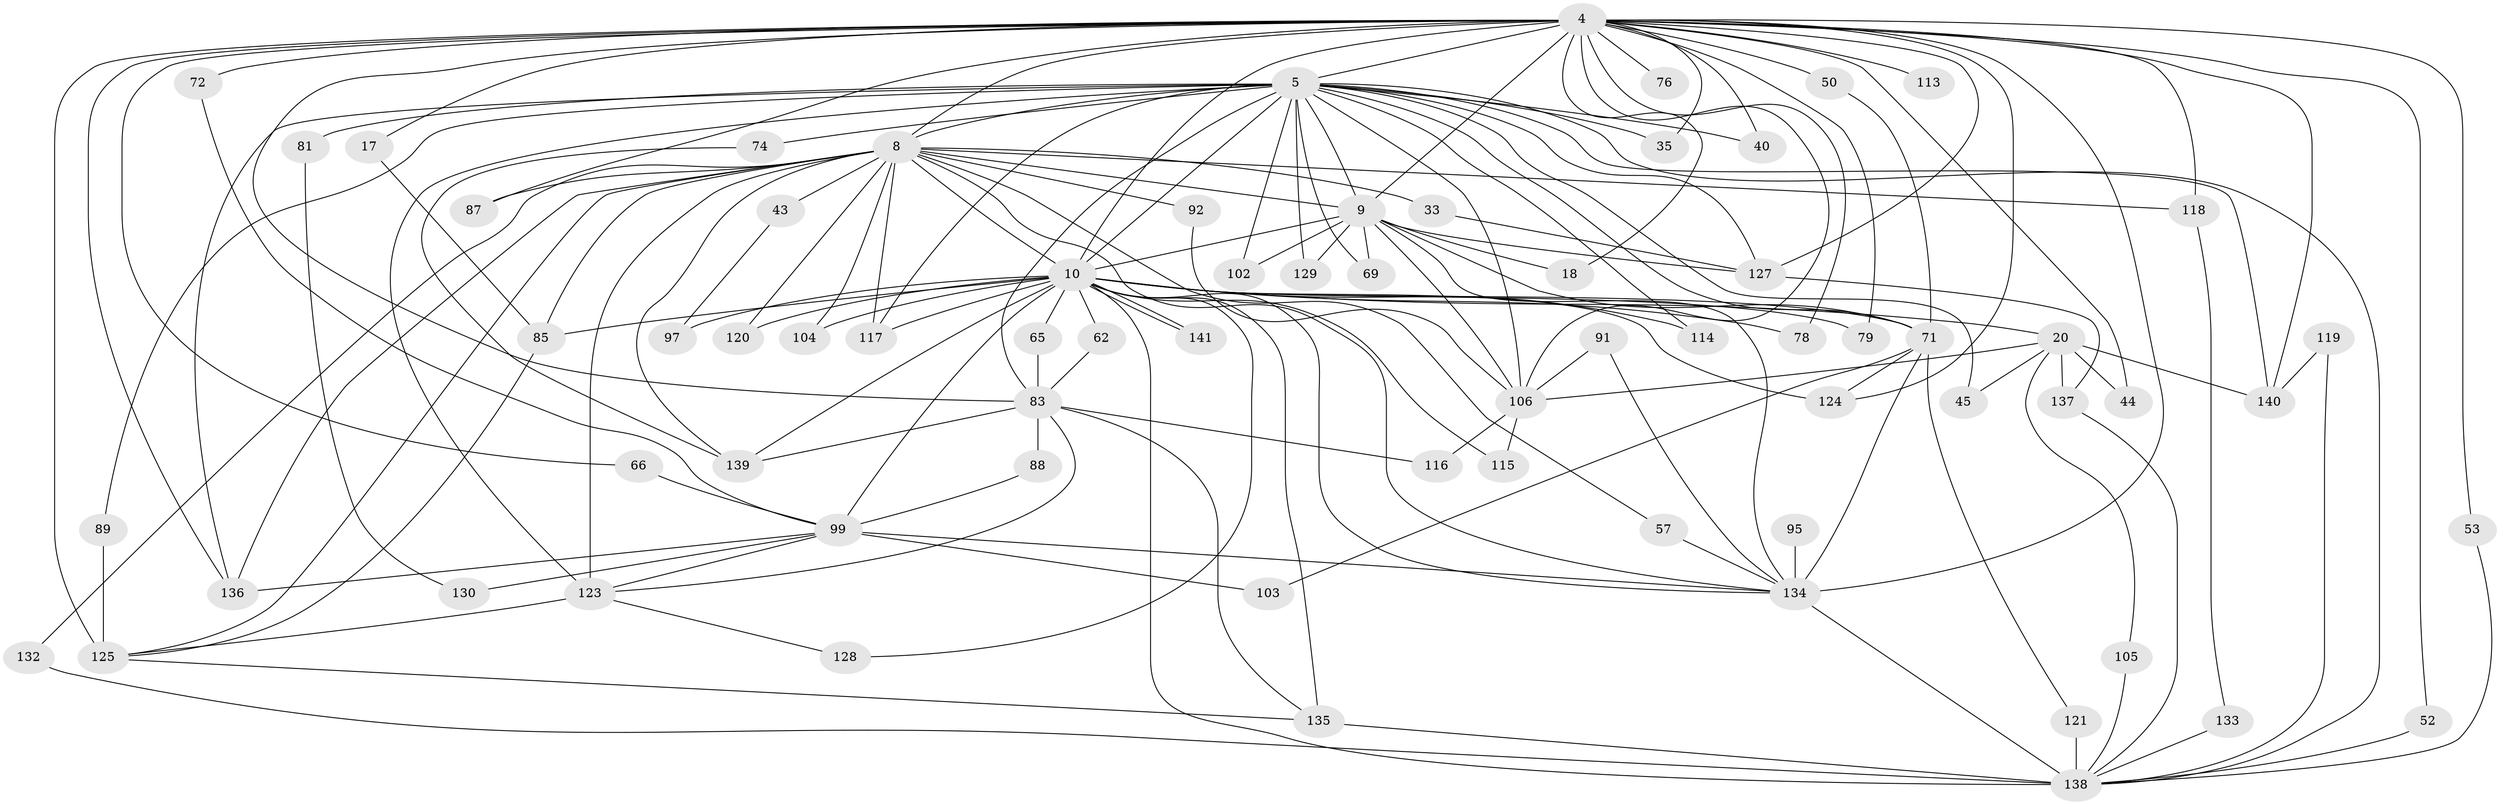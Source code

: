 // original degree distribution, {30: 0.0070921985815602835, 31: 0.0070921985815602835, 24: 0.0070921985815602835, 29: 0.0070921985815602835, 20: 0.0070921985815602835, 14: 0.0070921985815602835, 18: 0.0070921985815602835, 22: 0.0070921985815602835, 13: 0.014184397163120567, 26: 0.0070921985815602835, 7: 0.0070921985815602835, 5: 0.04964539007092199, 6: 0.02127659574468085, 3: 0.1773049645390071, 4: 0.09219858156028368, 2: 0.5460992907801419, 8: 0.02127659574468085, 9: 0.0070921985815602835}
// Generated by graph-tools (version 1.1) at 2025/47/03/04/25 21:47:40]
// undirected, 70 vertices, 155 edges
graph export_dot {
graph [start="1"]
  node [color=gray90,style=filled];
  4 [super="+2"];
  5 [super="+3"];
  8 [super="+7"];
  9 [super="+6"];
  10 [super="+1"];
  17;
  18;
  20;
  33;
  35;
  40;
  43;
  44;
  45;
  50;
  52;
  53;
  57;
  62;
  65;
  66;
  69;
  71 [super="+21+46"];
  72;
  74;
  76;
  78;
  79;
  81;
  83 [super="+61"];
  85 [super="+12"];
  87;
  88;
  89;
  91;
  92;
  95;
  97;
  99 [super="+96+59"];
  102;
  103;
  104;
  105;
  106 [super="+37+73"];
  113;
  114 [super="+34+77"];
  115;
  116;
  117 [super="+108"];
  118 [super="+39+109+47"];
  119;
  120 [super="+49"];
  121;
  123 [super="+68+94"];
  124 [super="+100"];
  125 [super="+60+98+86"];
  127 [super="+122+23"];
  128;
  129;
  130;
  132;
  133;
  134 [super="+84+19+28+111"];
  135 [super="+55"];
  136 [super="+15+25"];
  137 [super="+90"];
  138 [super="+131+107"];
  139 [super="+126+29"];
  140 [super="+101"];
  141;
  4 -- 5 [weight=4];
  4 -- 8 [weight=4];
  4 -- 9 [weight=4];
  4 -- 10 [weight=4];
  4 -- 17;
  4 -- 35;
  4 -- 66;
  4 -- 72;
  4 -- 78;
  4 -- 113 [weight=2];
  4 -- 124 [weight=2];
  4 -- 127 [weight=3];
  4 -- 76;
  4 -- 79;
  4 -- 18;
  4 -- 87;
  4 -- 40;
  4 -- 44;
  4 -- 50;
  4 -- 52;
  4 -- 53;
  4 -- 118 [weight=4];
  4 -- 106 [weight=3];
  4 -- 125 [weight=4];
  4 -- 134 [weight=5];
  4 -- 83 [weight=2];
  4 -- 136;
  4 -- 140;
  5 -- 8 [weight=4];
  5 -- 9 [weight=4];
  5 -- 10 [weight=4];
  5 -- 35;
  5 -- 69;
  5 -- 81 [weight=2];
  5 -- 102;
  5 -- 129;
  5 -- 74;
  5 -- 140;
  5 -- 83 [weight=2];
  5 -- 89;
  5 -- 40;
  5 -- 45;
  5 -- 117 [weight=2];
  5 -- 123 [weight=2];
  5 -- 71 [weight=2];
  5 -- 127;
  5 -- 114;
  5 -- 106 [weight=2];
  5 -- 136;
  5 -- 138 [weight=2];
  8 -- 9 [weight=4];
  8 -- 10 [weight=4];
  8 -- 43 [weight=2];
  8 -- 57;
  8 -- 85 [weight=2];
  8 -- 104;
  8 -- 120 [weight=2];
  8 -- 123 [weight=3];
  8 -- 132;
  8 -- 87;
  8 -- 92;
  8 -- 33;
  8 -- 118;
  8 -- 125;
  8 -- 139 [weight=2];
  8 -- 136;
  8 -- 134;
  8 -- 117;
  9 -- 10 [weight=4];
  9 -- 18;
  9 -- 102;
  9 -- 129;
  9 -- 69;
  9 -- 71 [weight=2];
  9 -- 127;
  9 -- 106;
  9 -- 134;
  10 -- 20 [weight=2];
  10 -- 65;
  10 -- 79;
  10 -- 104;
  10 -- 115;
  10 -- 141;
  10 -- 141;
  10 -- 128;
  10 -- 135 [weight=2];
  10 -- 138 [weight=5];
  10 -- 78;
  10 -- 97;
  10 -- 99 [weight=3];
  10 -- 62;
  10 -- 85;
  10 -- 120 [weight=2];
  10 -- 71;
  10 -- 114 [weight=3];
  10 -- 124;
  10 -- 139;
  10 -- 134 [weight=3];
  10 -- 117;
  17 -- 85;
  20 -- 44;
  20 -- 45;
  20 -- 105;
  20 -- 106;
  20 -- 137;
  20 -- 140;
  33 -- 127;
  43 -- 97;
  50 -- 71;
  52 -- 138;
  53 -- 138;
  57 -- 134;
  62 -- 83;
  65 -- 83;
  66 -- 99;
  71 -- 103;
  71 -- 121;
  71 -- 124;
  71 -- 134;
  72 -- 99;
  74 -- 139;
  81 -- 130;
  83 -- 135;
  83 -- 139;
  83 -- 116;
  83 -- 88;
  83 -- 123 [weight=2];
  85 -- 125;
  88 -- 99;
  89 -- 125;
  91 -- 106;
  91 -- 134;
  92 -- 106;
  95 -- 134 [weight=2];
  99 -- 130;
  99 -- 103;
  99 -- 136;
  99 -- 123 [weight=2];
  99 -- 134;
  105 -- 138;
  106 -- 115;
  106 -- 116;
  118 -- 133;
  119 -- 140;
  119 -- 138;
  121 -- 138;
  123 -- 128;
  123 -- 125;
  125 -- 135;
  127 -- 137;
  132 -- 138;
  133 -- 138;
  134 -- 138;
  135 -- 138;
  137 -- 138;
}
